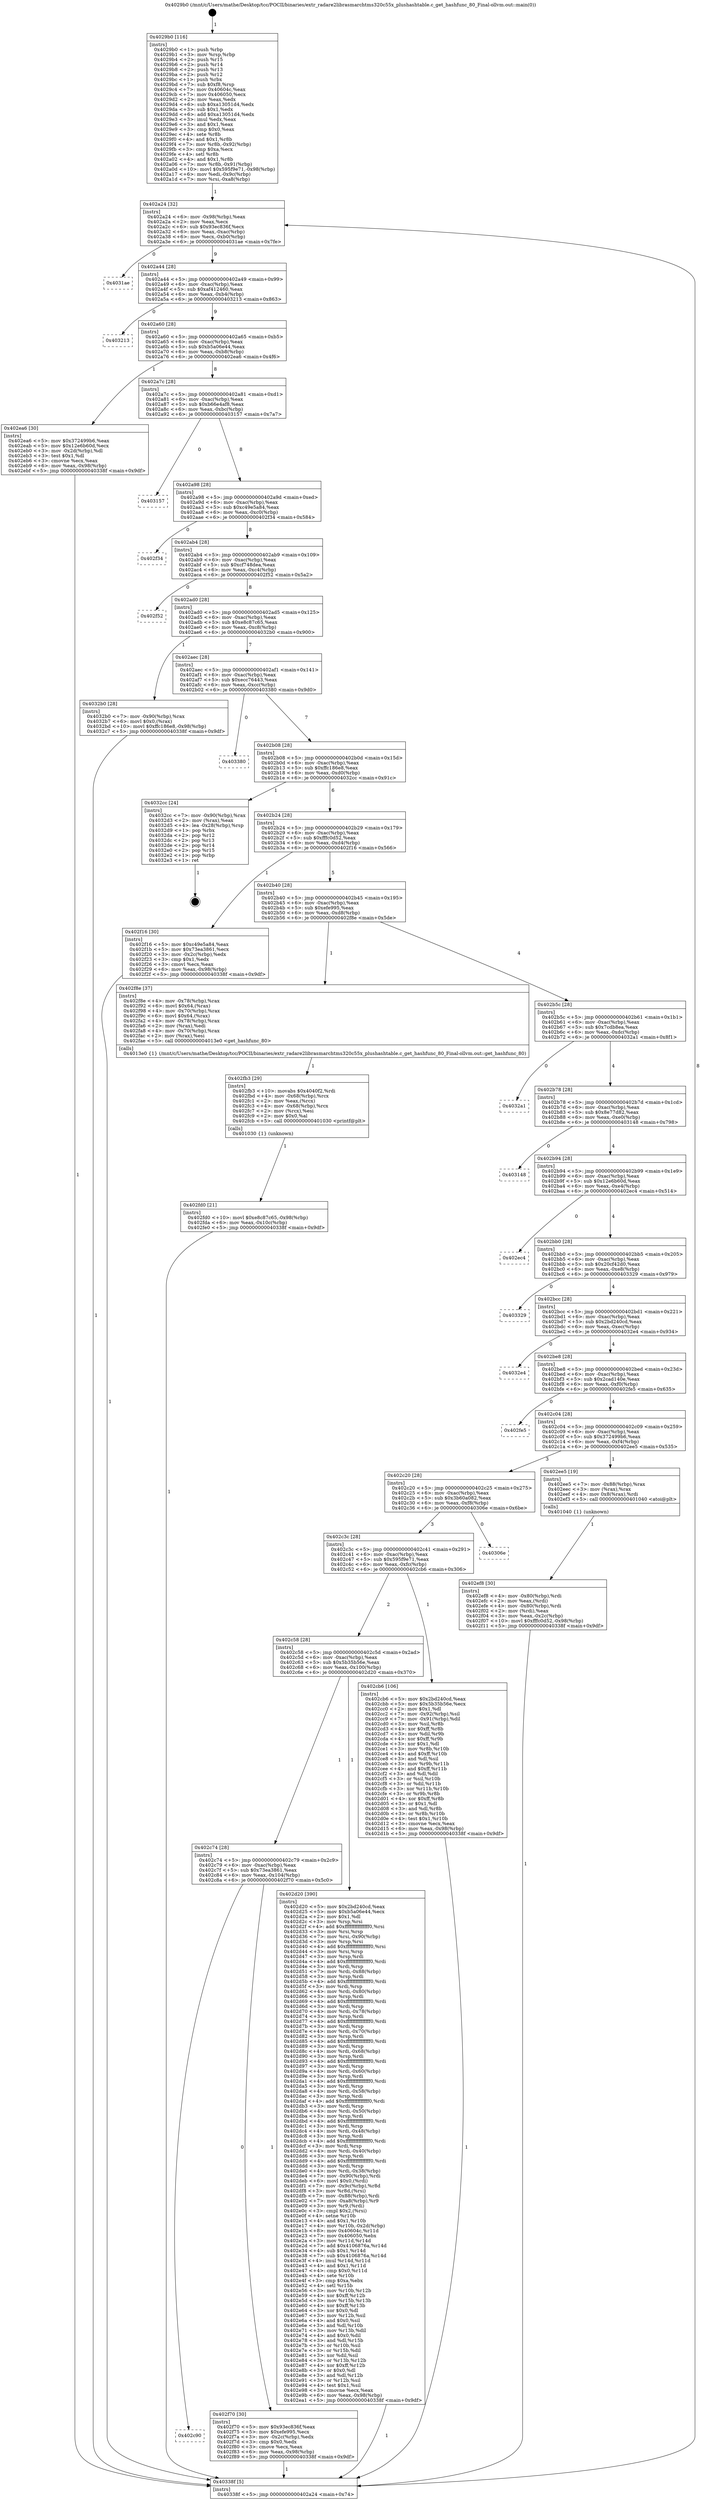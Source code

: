 digraph "0x4029b0" {
  label = "0x4029b0 (/mnt/c/Users/mathe/Desktop/tcc/POCII/binaries/extr_radare2librasmarchtms320c55x_plushashtable.c_get_hashfunc_80_Final-ollvm.out::main(0))"
  labelloc = "t"
  node[shape=record]

  Entry [label="",width=0.3,height=0.3,shape=circle,fillcolor=black,style=filled]
  "0x402a24" [label="{
     0x402a24 [32]\l
     | [instrs]\l
     &nbsp;&nbsp;0x402a24 \<+6\>: mov -0x98(%rbp),%eax\l
     &nbsp;&nbsp;0x402a2a \<+2\>: mov %eax,%ecx\l
     &nbsp;&nbsp;0x402a2c \<+6\>: sub $0x93ec836f,%ecx\l
     &nbsp;&nbsp;0x402a32 \<+6\>: mov %eax,-0xac(%rbp)\l
     &nbsp;&nbsp;0x402a38 \<+6\>: mov %ecx,-0xb0(%rbp)\l
     &nbsp;&nbsp;0x402a3e \<+6\>: je 00000000004031ae \<main+0x7fe\>\l
  }"]
  "0x4031ae" [label="{
     0x4031ae\l
  }", style=dashed]
  "0x402a44" [label="{
     0x402a44 [28]\l
     | [instrs]\l
     &nbsp;&nbsp;0x402a44 \<+5\>: jmp 0000000000402a49 \<main+0x99\>\l
     &nbsp;&nbsp;0x402a49 \<+6\>: mov -0xac(%rbp),%eax\l
     &nbsp;&nbsp;0x402a4f \<+5\>: sub $0xaf412460,%eax\l
     &nbsp;&nbsp;0x402a54 \<+6\>: mov %eax,-0xb4(%rbp)\l
     &nbsp;&nbsp;0x402a5a \<+6\>: je 0000000000403213 \<main+0x863\>\l
  }"]
  Exit [label="",width=0.3,height=0.3,shape=circle,fillcolor=black,style=filled,peripheries=2]
  "0x403213" [label="{
     0x403213\l
  }", style=dashed]
  "0x402a60" [label="{
     0x402a60 [28]\l
     | [instrs]\l
     &nbsp;&nbsp;0x402a60 \<+5\>: jmp 0000000000402a65 \<main+0xb5\>\l
     &nbsp;&nbsp;0x402a65 \<+6\>: mov -0xac(%rbp),%eax\l
     &nbsp;&nbsp;0x402a6b \<+5\>: sub $0xb5a06e44,%eax\l
     &nbsp;&nbsp;0x402a70 \<+6\>: mov %eax,-0xb8(%rbp)\l
     &nbsp;&nbsp;0x402a76 \<+6\>: je 0000000000402ea6 \<main+0x4f6\>\l
  }"]
  "0x402fd0" [label="{
     0x402fd0 [21]\l
     | [instrs]\l
     &nbsp;&nbsp;0x402fd0 \<+10\>: movl $0xe8c87c65,-0x98(%rbp)\l
     &nbsp;&nbsp;0x402fda \<+6\>: mov %eax,-0x10c(%rbp)\l
     &nbsp;&nbsp;0x402fe0 \<+5\>: jmp 000000000040338f \<main+0x9df\>\l
  }"]
  "0x402ea6" [label="{
     0x402ea6 [30]\l
     | [instrs]\l
     &nbsp;&nbsp;0x402ea6 \<+5\>: mov $0x372499b6,%eax\l
     &nbsp;&nbsp;0x402eab \<+5\>: mov $0x12e6b60d,%ecx\l
     &nbsp;&nbsp;0x402eb0 \<+3\>: mov -0x2d(%rbp),%dl\l
     &nbsp;&nbsp;0x402eb3 \<+3\>: test $0x1,%dl\l
     &nbsp;&nbsp;0x402eb6 \<+3\>: cmovne %ecx,%eax\l
     &nbsp;&nbsp;0x402eb9 \<+6\>: mov %eax,-0x98(%rbp)\l
     &nbsp;&nbsp;0x402ebf \<+5\>: jmp 000000000040338f \<main+0x9df\>\l
  }"]
  "0x402a7c" [label="{
     0x402a7c [28]\l
     | [instrs]\l
     &nbsp;&nbsp;0x402a7c \<+5\>: jmp 0000000000402a81 \<main+0xd1\>\l
     &nbsp;&nbsp;0x402a81 \<+6\>: mov -0xac(%rbp),%eax\l
     &nbsp;&nbsp;0x402a87 \<+5\>: sub $0xb66e4af8,%eax\l
     &nbsp;&nbsp;0x402a8c \<+6\>: mov %eax,-0xbc(%rbp)\l
     &nbsp;&nbsp;0x402a92 \<+6\>: je 0000000000403157 \<main+0x7a7\>\l
  }"]
  "0x402fb3" [label="{
     0x402fb3 [29]\l
     | [instrs]\l
     &nbsp;&nbsp;0x402fb3 \<+10\>: movabs $0x4040f2,%rdi\l
     &nbsp;&nbsp;0x402fbd \<+4\>: mov -0x68(%rbp),%rcx\l
     &nbsp;&nbsp;0x402fc1 \<+2\>: mov %eax,(%rcx)\l
     &nbsp;&nbsp;0x402fc3 \<+4\>: mov -0x68(%rbp),%rcx\l
     &nbsp;&nbsp;0x402fc7 \<+2\>: mov (%rcx),%esi\l
     &nbsp;&nbsp;0x402fc9 \<+2\>: mov $0x0,%al\l
     &nbsp;&nbsp;0x402fcb \<+5\>: call 0000000000401030 \<printf@plt\>\l
     | [calls]\l
     &nbsp;&nbsp;0x401030 \{1\} (unknown)\l
  }"]
  "0x403157" [label="{
     0x403157\l
  }", style=dashed]
  "0x402a98" [label="{
     0x402a98 [28]\l
     | [instrs]\l
     &nbsp;&nbsp;0x402a98 \<+5\>: jmp 0000000000402a9d \<main+0xed\>\l
     &nbsp;&nbsp;0x402a9d \<+6\>: mov -0xac(%rbp),%eax\l
     &nbsp;&nbsp;0x402aa3 \<+5\>: sub $0xc49e5a84,%eax\l
     &nbsp;&nbsp;0x402aa8 \<+6\>: mov %eax,-0xc0(%rbp)\l
     &nbsp;&nbsp;0x402aae \<+6\>: je 0000000000402f34 \<main+0x584\>\l
  }"]
  "0x402c90" [label="{
     0x402c90\l
  }", style=dashed]
  "0x402f34" [label="{
     0x402f34\l
  }", style=dashed]
  "0x402ab4" [label="{
     0x402ab4 [28]\l
     | [instrs]\l
     &nbsp;&nbsp;0x402ab4 \<+5\>: jmp 0000000000402ab9 \<main+0x109\>\l
     &nbsp;&nbsp;0x402ab9 \<+6\>: mov -0xac(%rbp),%eax\l
     &nbsp;&nbsp;0x402abf \<+5\>: sub $0xcf748dea,%eax\l
     &nbsp;&nbsp;0x402ac4 \<+6\>: mov %eax,-0xc4(%rbp)\l
     &nbsp;&nbsp;0x402aca \<+6\>: je 0000000000402f52 \<main+0x5a2\>\l
  }"]
  "0x402f70" [label="{
     0x402f70 [30]\l
     | [instrs]\l
     &nbsp;&nbsp;0x402f70 \<+5\>: mov $0x93ec836f,%eax\l
     &nbsp;&nbsp;0x402f75 \<+5\>: mov $0xefe995,%ecx\l
     &nbsp;&nbsp;0x402f7a \<+3\>: mov -0x2c(%rbp),%edx\l
     &nbsp;&nbsp;0x402f7d \<+3\>: cmp $0x0,%edx\l
     &nbsp;&nbsp;0x402f80 \<+3\>: cmove %ecx,%eax\l
     &nbsp;&nbsp;0x402f83 \<+6\>: mov %eax,-0x98(%rbp)\l
     &nbsp;&nbsp;0x402f89 \<+5\>: jmp 000000000040338f \<main+0x9df\>\l
  }"]
  "0x402f52" [label="{
     0x402f52\l
  }", style=dashed]
  "0x402ad0" [label="{
     0x402ad0 [28]\l
     | [instrs]\l
     &nbsp;&nbsp;0x402ad0 \<+5\>: jmp 0000000000402ad5 \<main+0x125\>\l
     &nbsp;&nbsp;0x402ad5 \<+6\>: mov -0xac(%rbp),%eax\l
     &nbsp;&nbsp;0x402adb \<+5\>: sub $0xe8c87c65,%eax\l
     &nbsp;&nbsp;0x402ae0 \<+6\>: mov %eax,-0xc8(%rbp)\l
     &nbsp;&nbsp;0x402ae6 \<+6\>: je 00000000004032b0 \<main+0x900\>\l
  }"]
  "0x402ef8" [label="{
     0x402ef8 [30]\l
     | [instrs]\l
     &nbsp;&nbsp;0x402ef8 \<+4\>: mov -0x80(%rbp),%rdi\l
     &nbsp;&nbsp;0x402efc \<+2\>: mov %eax,(%rdi)\l
     &nbsp;&nbsp;0x402efe \<+4\>: mov -0x80(%rbp),%rdi\l
     &nbsp;&nbsp;0x402f02 \<+2\>: mov (%rdi),%eax\l
     &nbsp;&nbsp;0x402f04 \<+3\>: mov %eax,-0x2c(%rbp)\l
     &nbsp;&nbsp;0x402f07 \<+10\>: movl $0xfffc0d52,-0x98(%rbp)\l
     &nbsp;&nbsp;0x402f11 \<+5\>: jmp 000000000040338f \<main+0x9df\>\l
  }"]
  "0x4032b0" [label="{
     0x4032b0 [28]\l
     | [instrs]\l
     &nbsp;&nbsp;0x4032b0 \<+7\>: mov -0x90(%rbp),%rax\l
     &nbsp;&nbsp;0x4032b7 \<+6\>: movl $0x0,(%rax)\l
     &nbsp;&nbsp;0x4032bd \<+10\>: movl $0xffc186e8,-0x98(%rbp)\l
     &nbsp;&nbsp;0x4032c7 \<+5\>: jmp 000000000040338f \<main+0x9df\>\l
  }"]
  "0x402aec" [label="{
     0x402aec [28]\l
     | [instrs]\l
     &nbsp;&nbsp;0x402aec \<+5\>: jmp 0000000000402af1 \<main+0x141\>\l
     &nbsp;&nbsp;0x402af1 \<+6\>: mov -0xac(%rbp),%eax\l
     &nbsp;&nbsp;0x402af7 \<+5\>: sub $0xecc76443,%eax\l
     &nbsp;&nbsp;0x402afc \<+6\>: mov %eax,-0xcc(%rbp)\l
     &nbsp;&nbsp;0x402b02 \<+6\>: je 0000000000403380 \<main+0x9d0\>\l
  }"]
  "0x402c74" [label="{
     0x402c74 [28]\l
     | [instrs]\l
     &nbsp;&nbsp;0x402c74 \<+5\>: jmp 0000000000402c79 \<main+0x2c9\>\l
     &nbsp;&nbsp;0x402c79 \<+6\>: mov -0xac(%rbp),%eax\l
     &nbsp;&nbsp;0x402c7f \<+5\>: sub $0x73ea3861,%eax\l
     &nbsp;&nbsp;0x402c84 \<+6\>: mov %eax,-0x104(%rbp)\l
     &nbsp;&nbsp;0x402c8a \<+6\>: je 0000000000402f70 \<main+0x5c0\>\l
  }"]
  "0x403380" [label="{
     0x403380\l
  }", style=dashed]
  "0x402b08" [label="{
     0x402b08 [28]\l
     | [instrs]\l
     &nbsp;&nbsp;0x402b08 \<+5\>: jmp 0000000000402b0d \<main+0x15d\>\l
     &nbsp;&nbsp;0x402b0d \<+6\>: mov -0xac(%rbp),%eax\l
     &nbsp;&nbsp;0x402b13 \<+5\>: sub $0xffc186e8,%eax\l
     &nbsp;&nbsp;0x402b18 \<+6\>: mov %eax,-0xd0(%rbp)\l
     &nbsp;&nbsp;0x402b1e \<+6\>: je 00000000004032cc \<main+0x91c\>\l
  }"]
  "0x402d20" [label="{
     0x402d20 [390]\l
     | [instrs]\l
     &nbsp;&nbsp;0x402d20 \<+5\>: mov $0x2bd240cd,%eax\l
     &nbsp;&nbsp;0x402d25 \<+5\>: mov $0xb5a06e44,%ecx\l
     &nbsp;&nbsp;0x402d2a \<+2\>: mov $0x1,%dl\l
     &nbsp;&nbsp;0x402d2c \<+3\>: mov %rsp,%rsi\l
     &nbsp;&nbsp;0x402d2f \<+4\>: add $0xfffffffffffffff0,%rsi\l
     &nbsp;&nbsp;0x402d33 \<+3\>: mov %rsi,%rsp\l
     &nbsp;&nbsp;0x402d36 \<+7\>: mov %rsi,-0x90(%rbp)\l
     &nbsp;&nbsp;0x402d3d \<+3\>: mov %rsp,%rsi\l
     &nbsp;&nbsp;0x402d40 \<+4\>: add $0xfffffffffffffff0,%rsi\l
     &nbsp;&nbsp;0x402d44 \<+3\>: mov %rsi,%rsp\l
     &nbsp;&nbsp;0x402d47 \<+3\>: mov %rsp,%rdi\l
     &nbsp;&nbsp;0x402d4a \<+4\>: add $0xfffffffffffffff0,%rdi\l
     &nbsp;&nbsp;0x402d4e \<+3\>: mov %rdi,%rsp\l
     &nbsp;&nbsp;0x402d51 \<+7\>: mov %rdi,-0x88(%rbp)\l
     &nbsp;&nbsp;0x402d58 \<+3\>: mov %rsp,%rdi\l
     &nbsp;&nbsp;0x402d5b \<+4\>: add $0xfffffffffffffff0,%rdi\l
     &nbsp;&nbsp;0x402d5f \<+3\>: mov %rdi,%rsp\l
     &nbsp;&nbsp;0x402d62 \<+4\>: mov %rdi,-0x80(%rbp)\l
     &nbsp;&nbsp;0x402d66 \<+3\>: mov %rsp,%rdi\l
     &nbsp;&nbsp;0x402d69 \<+4\>: add $0xfffffffffffffff0,%rdi\l
     &nbsp;&nbsp;0x402d6d \<+3\>: mov %rdi,%rsp\l
     &nbsp;&nbsp;0x402d70 \<+4\>: mov %rdi,-0x78(%rbp)\l
     &nbsp;&nbsp;0x402d74 \<+3\>: mov %rsp,%rdi\l
     &nbsp;&nbsp;0x402d77 \<+4\>: add $0xfffffffffffffff0,%rdi\l
     &nbsp;&nbsp;0x402d7b \<+3\>: mov %rdi,%rsp\l
     &nbsp;&nbsp;0x402d7e \<+4\>: mov %rdi,-0x70(%rbp)\l
     &nbsp;&nbsp;0x402d82 \<+3\>: mov %rsp,%rdi\l
     &nbsp;&nbsp;0x402d85 \<+4\>: add $0xfffffffffffffff0,%rdi\l
     &nbsp;&nbsp;0x402d89 \<+3\>: mov %rdi,%rsp\l
     &nbsp;&nbsp;0x402d8c \<+4\>: mov %rdi,-0x68(%rbp)\l
     &nbsp;&nbsp;0x402d90 \<+3\>: mov %rsp,%rdi\l
     &nbsp;&nbsp;0x402d93 \<+4\>: add $0xfffffffffffffff0,%rdi\l
     &nbsp;&nbsp;0x402d97 \<+3\>: mov %rdi,%rsp\l
     &nbsp;&nbsp;0x402d9a \<+4\>: mov %rdi,-0x60(%rbp)\l
     &nbsp;&nbsp;0x402d9e \<+3\>: mov %rsp,%rdi\l
     &nbsp;&nbsp;0x402da1 \<+4\>: add $0xfffffffffffffff0,%rdi\l
     &nbsp;&nbsp;0x402da5 \<+3\>: mov %rdi,%rsp\l
     &nbsp;&nbsp;0x402da8 \<+4\>: mov %rdi,-0x58(%rbp)\l
     &nbsp;&nbsp;0x402dac \<+3\>: mov %rsp,%rdi\l
     &nbsp;&nbsp;0x402daf \<+4\>: add $0xfffffffffffffff0,%rdi\l
     &nbsp;&nbsp;0x402db3 \<+3\>: mov %rdi,%rsp\l
     &nbsp;&nbsp;0x402db6 \<+4\>: mov %rdi,-0x50(%rbp)\l
     &nbsp;&nbsp;0x402dba \<+3\>: mov %rsp,%rdi\l
     &nbsp;&nbsp;0x402dbd \<+4\>: add $0xfffffffffffffff0,%rdi\l
     &nbsp;&nbsp;0x402dc1 \<+3\>: mov %rdi,%rsp\l
     &nbsp;&nbsp;0x402dc4 \<+4\>: mov %rdi,-0x48(%rbp)\l
     &nbsp;&nbsp;0x402dc8 \<+3\>: mov %rsp,%rdi\l
     &nbsp;&nbsp;0x402dcb \<+4\>: add $0xfffffffffffffff0,%rdi\l
     &nbsp;&nbsp;0x402dcf \<+3\>: mov %rdi,%rsp\l
     &nbsp;&nbsp;0x402dd2 \<+4\>: mov %rdi,-0x40(%rbp)\l
     &nbsp;&nbsp;0x402dd6 \<+3\>: mov %rsp,%rdi\l
     &nbsp;&nbsp;0x402dd9 \<+4\>: add $0xfffffffffffffff0,%rdi\l
     &nbsp;&nbsp;0x402ddd \<+3\>: mov %rdi,%rsp\l
     &nbsp;&nbsp;0x402de0 \<+4\>: mov %rdi,-0x38(%rbp)\l
     &nbsp;&nbsp;0x402de4 \<+7\>: mov -0x90(%rbp),%rdi\l
     &nbsp;&nbsp;0x402deb \<+6\>: movl $0x0,(%rdi)\l
     &nbsp;&nbsp;0x402df1 \<+7\>: mov -0x9c(%rbp),%r8d\l
     &nbsp;&nbsp;0x402df8 \<+3\>: mov %r8d,(%rsi)\l
     &nbsp;&nbsp;0x402dfb \<+7\>: mov -0x88(%rbp),%rdi\l
     &nbsp;&nbsp;0x402e02 \<+7\>: mov -0xa8(%rbp),%r9\l
     &nbsp;&nbsp;0x402e09 \<+3\>: mov %r9,(%rdi)\l
     &nbsp;&nbsp;0x402e0c \<+3\>: cmpl $0x2,(%rsi)\l
     &nbsp;&nbsp;0x402e0f \<+4\>: setne %r10b\l
     &nbsp;&nbsp;0x402e13 \<+4\>: and $0x1,%r10b\l
     &nbsp;&nbsp;0x402e17 \<+4\>: mov %r10b,-0x2d(%rbp)\l
     &nbsp;&nbsp;0x402e1b \<+8\>: mov 0x40604c,%r11d\l
     &nbsp;&nbsp;0x402e23 \<+7\>: mov 0x406050,%ebx\l
     &nbsp;&nbsp;0x402e2a \<+3\>: mov %r11d,%r14d\l
     &nbsp;&nbsp;0x402e2d \<+7\>: add $0x4106876a,%r14d\l
     &nbsp;&nbsp;0x402e34 \<+4\>: sub $0x1,%r14d\l
     &nbsp;&nbsp;0x402e38 \<+7\>: sub $0x4106876a,%r14d\l
     &nbsp;&nbsp;0x402e3f \<+4\>: imul %r14d,%r11d\l
     &nbsp;&nbsp;0x402e43 \<+4\>: and $0x1,%r11d\l
     &nbsp;&nbsp;0x402e47 \<+4\>: cmp $0x0,%r11d\l
     &nbsp;&nbsp;0x402e4b \<+4\>: sete %r10b\l
     &nbsp;&nbsp;0x402e4f \<+3\>: cmp $0xa,%ebx\l
     &nbsp;&nbsp;0x402e52 \<+4\>: setl %r15b\l
     &nbsp;&nbsp;0x402e56 \<+3\>: mov %r10b,%r12b\l
     &nbsp;&nbsp;0x402e59 \<+4\>: xor $0xff,%r12b\l
     &nbsp;&nbsp;0x402e5d \<+3\>: mov %r15b,%r13b\l
     &nbsp;&nbsp;0x402e60 \<+4\>: xor $0xff,%r13b\l
     &nbsp;&nbsp;0x402e64 \<+3\>: xor $0x0,%dl\l
     &nbsp;&nbsp;0x402e67 \<+3\>: mov %r12b,%sil\l
     &nbsp;&nbsp;0x402e6a \<+4\>: and $0x0,%sil\l
     &nbsp;&nbsp;0x402e6e \<+3\>: and %dl,%r10b\l
     &nbsp;&nbsp;0x402e71 \<+3\>: mov %r13b,%dil\l
     &nbsp;&nbsp;0x402e74 \<+4\>: and $0x0,%dil\l
     &nbsp;&nbsp;0x402e78 \<+3\>: and %dl,%r15b\l
     &nbsp;&nbsp;0x402e7b \<+3\>: or %r10b,%sil\l
     &nbsp;&nbsp;0x402e7e \<+3\>: or %r15b,%dil\l
     &nbsp;&nbsp;0x402e81 \<+3\>: xor %dil,%sil\l
     &nbsp;&nbsp;0x402e84 \<+3\>: or %r13b,%r12b\l
     &nbsp;&nbsp;0x402e87 \<+4\>: xor $0xff,%r12b\l
     &nbsp;&nbsp;0x402e8b \<+3\>: or $0x0,%dl\l
     &nbsp;&nbsp;0x402e8e \<+3\>: and %dl,%r12b\l
     &nbsp;&nbsp;0x402e91 \<+3\>: or %r12b,%sil\l
     &nbsp;&nbsp;0x402e94 \<+4\>: test $0x1,%sil\l
     &nbsp;&nbsp;0x402e98 \<+3\>: cmovne %ecx,%eax\l
     &nbsp;&nbsp;0x402e9b \<+6\>: mov %eax,-0x98(%rbp)\l
     &nbsp;&nbsp;0x402ea1 \<+5\>: jmp 000000000040338f \<main+0x9df\>\l
  }"]
  "0x4032cc" [label="{
     0x4032cc [24]\l
     | [instrs]\l
     &nbsp;&nbsp;0x4032cc \<+7\>: mov -0x90(%rbp),%rax\l
     &nbsp;&nbsp;0x4032d3 \<+2\>: mov (%rax),%eax\l
     &nbsp;&nbsp;0x4032d5 \<+4\>: lea -0x28(%rbp),%rsp\l
     &nbsp;&nbsp;0x4032d9 \<+1\>: pop %rbx\l
     &nbsp;&nbsp;0x4032da \<+2\>: pop %r12\l
     &nbsp;&nbsp;0x4032dc \<+2\>: pop %r13\l
     &nbsp;&nbsp;0x4032de \<+2\>: pop %r14\l
     &nbsp;&nbsp;0x4032e0 \<+2\>: pop %r15\l
     &nbsp;&nbsp;0x4032e2 \<+1\>: pop %rbp\l
     &nbsp;&nbsp;0x4032e3 \<+1\>: ret\l
  }"]
  "0x402b24" [label="{
     0x402b24 [28]\l
     | [instrs]\l
     &nbsp;&nbsp;0x402b24 \<+5\>: jmp 0000000000402b29 \<main+0x179\>\l
     &nbsp;&nbsp;0x402b29 \<+6\>: mov -0xac(%rbp),%eax\l
     &nbsp;&nbsp;0x402b2f \<+5\>: sub $0xfffc0d52,%eax\l
     &nbsp;&nbsp;0x402b34 \<+6\>: mov %eax,-0xd4(%rbp)\l
     &nbsp;&nbsp;0x402b3a \<+6\>: je 0000000000402f16 \<main+0x566\>\l
  }"]
  "0x4029b0" [label="{
     0x4029b0 [116]\l
     | [instrs]\l
     &nbsp;&nbsp;0x4029b0 \<+1\>: push %rbp\l
     &nbsp;&nbsp;0x4029b1 \<+3\>: mov %rsp,%rbp\l
     &nbsp;&nbsp;0x4029b4 \<+2\>: push %r15\l
     &nbsp;&nbsp;0x4029b6 \<+2\>: push %r14\l
     &nbsp;&nbsp;0x4029b8 \<+2\>: push %r13\l
     &nbsp;&nbsp;0x4029ba \<+2\>: push %r12\l
     &nbsp;&nbsp;0x4029bc \<+1\>: push %rbx\l
     &nbsp;&nbsp;0x4029bd \<+7\>: sub $0xf8,%rsp\l
     &nbsp;&nbsp;0x4029c4 \<+7\>: mov 0x40604c,%eax\l
     &nbsp;&nbsp;0x4029cb \<+7\>: mov 0x406050,%ecx\l
     &nbsp;&nbsp;0x4029d2 \<+2\>: mov %eax,%edx\l
     &nbsp;&nbsp;0x4029d4 \<+6\>: sub $0xa13051d4,%edx\l
     &nbsp;&nbsp;0x4029da \<+3\>: sub $0x1,%edx\l
     &nbsp;&nbsp;0x4029dd \<+6\>: add $0xa13051d4,%edx\l
     &nbsp;&nbsp;0x4029e3 \<+3\>: imul %edx,%eax\l
     &nbsp;&nbsp;0x4029e6 \<+3\>: and $0x1,%eax\l
     &nbsp;&nbsp;0x4029e9 \<+3\>: cmp $0x0,%eax\l
     &nbsp;&nbsp;0x4029ec \<+4\>: sete %r8b\l
     &nbsp;&nbsp;0x4029f0 \<+4\>: and $0x1,%r8b\l
     &nbsp;&nbsp;0x4029f4 \<+7\>: mov %r8b,-0x92(%rbp)\l
     &nbsp;&nbsp;0x4029fb \<+3\>: cmp $0xa,%ecx\l
     &nbsp;&nbsp;0x4029fe \<+4\>: setl %r8b\l
     &nbsp;&nbsp;0x402a02 \<+4\>: and $0x1,%r8b\l
     &nbsp;&nbsp;0x402a06 \<+7\>: mov %r8b,-0x91(%rbp)\l
     &nbsp;&nbsp;0x402a0d \<+10\>: movl $0x595f9e71,-0x98(%rbp)\l
     &nbsp;&nbsp;0x402a17 \<+6\>: mov %edi,-0x9c(%rbp)\l
     &nbsp;&nbsp;0x402a1d \<+7\>: mov %rsi,-0xa8(%rbp)\l
  }"]
  "0x402f16" [label="{
     0x402f16 [30]\l
     | [instrs]\l
     &nbsp;&nbsp;0x402f16 \<+5\>: mov $0xc49e5a84,%eax\l
     &nbsp;&nbsp;0x402f1b \<+5\>: mov $0x73ea3861,%ecx\l
     &nbsp;&nbsp;0x402f20 \<+3\>: mov -0x2c(%rbp),%edx\l
     &nbsp;&nbsp;0x402f23 \<+3\>: cmp $0x1,%edx\l
     &nbsp;&nbsp;0x402f26 \<+3\>: cmovl %ecx,%eax\l
     &nbsp;&nbsp;0x402f29 \<+6\>: mov %eax,-0x98(%rbp)\l
     &nbsp;&nbsp;0x402f2f \<+5\>: jmp 000000000040338f \<main+0x9df\>\l
  }"]
  "0x402b40" [label="{
     0x402b40 [28]\l
     | [instrs]\l
     &nbsp;&nbsp;0x402b40 \<+5\>: jmp 0000000000402b45 \<main+0x195\>\l
     &nbsp;&nbsp;0x402b45 \<+6\>: mov -0xac(%rbp),%eax\l
     &nbsp;&nbsp;0x402b4b \<+5\>: sub $0xefe995,%eax\l
     &nbsp;&nbsp;0x402b50 \<+6\>: mov %eax,-0xd8(%rbp)\l
     &nbsp;&nbsp;0x402b56 \<+6\>: je 0000000000402f8e \<main+0x5de\>\l
  }"]
  "0x40338f" [label="{
     0x40338f [5]\l
     | [instrs]\l
     &nbsp;&nbsp;0x40338f \<+5\>: jmp 0000000000402a24 \<main+0x74\>\l
  }"]
  "0x402f8e" [label="{
     0x402f8e [37]\l
     | [instrs]\l
     &nbsp;&nbsp;0x402f8e \<+4\>: mov -0x78(%rbp),%rax\l
     &nbsp;&nbsp;0x402f92 \<+6\>: movl $0x64,(%rax)\l
     &nbsp;&nbsp;0x402f98 \<+4\>: mov -0x70(%rbp),%rax\l
     &nbsp;&nbsp;0x402f9c \<+6\>: movl $0x64,(%rax)\l
     &nbsp;&nbsp;0x402fa2 \<+4\>: mov -0x78(%rbp),%rax\l
     &nbsp;&nbsp;0x402fa6 \<+2\>: mov (%rax),%edi\l
     &nbsp;&nbsp;0x402fa8 \<+4\>: mov -0x70(%rbp),%rax\l
     &nbsp;&nbsp;0x402fac \<+2\>: mov (%rax),%esi\l
     &nbsp;&nbsp;0x402fae \<+5\>: call 00000000004013e0 \<get_hashfunc_80\>\l
     | [calls]\l
     &nbsp;&nbsp;0x4013e0 \{1\} (/mnt/c/Users/mathe/Desktop/tcc/POCII/binaries/extr_radare2librasmarchtms320c55x_plushashtable.c_get_hashfunc_80_Final-ollvm.out::get_hashfunc_80)\l
  }"]
  "0x402b5c" [label="{
     0x402b5c [28]\l
     | [instrs]\l
     &nbsp;&nbsp;0x402b5c \<+5\>: jmp 0000000000402b61 \<main+0x1b1\>\l
     &nbsp;&nbsp;0x402b61 \<+6\>: mov -0xac(%rbp),%eax\l
     &nbsp;&nbsp;0x402b67 \<+5\>: sub $0x7cdb8ea,%eax\l
     &nbsp;&nbsp;0x402b6c \<+6\>: mov %eax,-0xdc(%rbp)\l
     &nbsp;&nbsp;0x402b72 \<+6\>: je 00000000004032a1 \<main+0x8f1\>\l
  }"]
  "0x402c58" [label="{
     0x402c58 [28]\l
     | [instrs]\l
     &nbsp;&nbsp;0x402c58 \<+5\>: jmp 0000000000402c5d \<main+0x2ad\>\l
     &nbsp;&nbsp;0x402c5d \<+6\>: mov -0xac(%rbp),%eax\l
     &nbsp;&nbsp;0x402c63 \<+5\>: sub $0x5b35b56e,%eax\l
     &nbsp;&nbsp;0x402c68 \<+6\>: mov %eax,-0x100(%rbp)\l
     &nbsp;&nbsp;0x402c6e \<+6\>: je 0000000000402d20 \<main+0x370\>\l
  }"]
  "0x4032a1" [label="{
     0x4032a1\l
  }", style=dashed]
  "0x402b78" [label="{
     0x402b78 [28]\l
     | [instrs]\l
     &nbsp;&nbsp;0x402b78 \<+5\>: jmp 0000000000402b7d \<main+0x1cd\>\l
     &nbsp;&nbsp;0x402b7d \<+6\>: mov -0xac(%rbp),%eax\l
     &nbsp;&nbsp;0x402b83 \<+5\>: sub $0x8e77d82,%eax\l
     &nbsp;&nbsp;0x402b88 \<+6\>: mov %eax,-0xe0(%rbp)\l
     &nbsp;&nbsp;0x402b8e \<+6\>: je 0000000000403148 \<main+0x798\>\l
  }"]
  "0x402cb6" [label="{
     0x402cb6 [106]\l
     | [instrs]\l
     &nbsp;&nbsp;0x402cb6 \<+5\>: mov $0x2bd240cd,%eax\l
     &nbsp;&nbsp;0x402cbb \<+5\>: mov $0x5b35b56e,%ecx\l
     &nbsp;&nbsp;0x402cc0 \<+2\>: mov $0x1,%dl\l
     &nbsp;&nbsp;0x402cc2 \<+7\>: mov -0x92(%rbp),%sil\l
     &nbsp;&nbsp;0x402cc9 \<+7\>: mov -0x91(%rbp),%dil\l
     &nbsp;&nbsp;0x402cd0 \<+3\>: mov %sil,%r8b\l
     &nbsp;&nbsp;0x402cd3 \<+4\>: xor $0xff,%r8b\l
     &nbsp;&nbsp;0x402cd7 \<+3\>: mov %dil,%r9b\l
     &nbsp;&nbsp;0x402cda \<+4\>: xor $0xff,%r9b\l
     &nbsp;&nbsp;0x402cde \<+3\>: xor $0x1,%dl\l
     &nbsp;&nbsp;0x402ce1 \<+3\>: mov %r8b,%r10b\l
     &nbsp;&nbsp;0x402ce4 \<+4\>: and $0xff,%r10b\l
     &nbsp;&nbsp;0x402ce8 \<+3\>: and %dl,%sil\l
     &nbsp;&nbsp;0x402ceb \<+3\>: mov %r9b,%r11b\l
     &nbsp;&nbsp;0x402cee \<+4\>: and $0xff,%r11b\l
     &nbsp;&nbsp;0x402cf2 \<+3\>: and %dl,%dil\l
     &nbsp;&nbsp;0x402cf5 \<+3\>: or %sil,%r10b\l
     &nbsp;&nbsp;0x402cf8 \<+3\>: or %dil,%r11b\l
     &nbsp;&nbsp;0x402cfb \<+3\>: xor %r11b,%r10b\l
     &nbsp;&nbsp;0x402cfe \<+3\>: or %r9b,%r8b\l
     &nbsp;&nbsp;0x402d01 \<+4\>: xor $0xff,%r8b\l
     &nbsp;&nbsp;0x402d05 \<+3\>: or $0x1,%dl\l
     &nbsp;&nbsp;0x402d08 \<+3\>: and %dl,%r8b\l
     &nbsp;&nbsp;0x402d0b \<+3\>: or %r8b,%r10b\l
     &nbsp;&nbsp;0x402d0e \<+4\>: test $0x1,%r10b\l
     &nbsp;&nbsp;0x402d12 \<+3\>: cmovne %ecx,%eax\l
     &nbsp;&nbsp;0x402d15 \<+6\>: mov %eax,-0x98(%rbp)\l
     &nbsp;&nbsp;0x402d1b \<+5\>: jmp 000000000040338f \<main+0x9df\>\l
  }"]
  "0x403148" [label="{
     0x403148\l
  }", style=dashed]
  "0x402b94" [label="{
     0x402b94 [28]\l
     | [instrs]\l
     &nbsp;&nbsp;0x402b94 \<+5\>: jmp 0000000000402b99 \<main+0x1e9\>\l
     &nbsp;&nbsp;0x402b99 \<+6\>: mov -0xac(%rbp),%eax\l
     &nbsp;&nbsp;0x402b9f \<+5\>: sub $0x12e6b60d,%eax\l
     &nbsp;&nbsp;0x402ba4 \<+6\>: mov %eax,-0xe4(%rbp)\l
     &nbsp;&nbsp;0x402baa \<+6\>: je 0000000000402ec4 \<main+0x514\>\l
  }"]
  "0x402c3c" [label="{
     0x402c3c [28]\l
     | [instrs]\l
     &nbsp;&nbsp;0x402c3c \<+5\>: jmp 0000000000402c41 \<main+0x291\>\l
     &nbsp;&nbsp;0x402c41 \<+6\>: mov -0xac(%rbp),%eax\l
     &nbsp;&nbsp;0x402c47 \<+5\>: sub $0x595f9e71,%eax\l
     &nbsp;&nbsp;0x402c4c \<+6\>: mov %eax,-0xfc(%rbp)\l
     &nbsp;&nbsp;0x402c52 \<+6\>: je 0000000000402cb6 \<main+0x306\>\l
  }"]
  "0x402ec4" [label="{
     0x402ec4\l
  }", style=dashed]
  "0x402bb0" [label="{
     0x402bb0 [28]\l
     | [instrs]\l
     &nbsp;&nbsp;0x402bb0 \<+5\>: jmp 0000000000402bb5 \<main+0x205\>\l
     &nbsp;&nbsp;0x402bb5 \<+6\>: mov -0xac(%rbp),%eax\l
     &nbsp;&nbsp;0x402bbb \<+5\>: sub $0x20cf42d0,%eax\l
     &nbsp;&nbsp;0x402bc0 \<+6\>: mov %eax,-0xe8(%rbp)\l
     &nbsp;&nbsp;0x402bc6 \<+6\>: je 0000000000403329 \<main+0x979\>\l
  }"]
  "0x40306e" [label="{
     0x40306e\l
  }", style=dashed]
  "0x403329" [label="{
     0x403329\l
  }", style=dashed]
  "0x402bcc" [label="{
     0x402bcc [28]\l
     | [instrs]\l
     &nbsp;&nbsp;0x402bcc \<+5\>: jmp 0000000000402bd1 \<main+0x221\>\l
     &nbsp;&nbsp;0x402bd1 \<+6\>: mov -0xac(%rbp),%eax\l
     &nbsp;&nbsp;0x402bd7 \<+5\>: sub $0x2bd240cd,%eax\l
     &nbsp;&nbsp;0x402bdc \<+6\>: mov %eax,-0xec(%rbp)\l
     &nbsp;&nbsp;0x402be2 \<+6\>: je 00000000004032e4 \<main+0x934\>\l
  }"]
  "0x402c20" [label="{
     0x402c20 [28]\l
     | [instrs]\l
     &nbsp;&nbsp;0x402c20 \<+5\>: jmp 0000000000402c25 \<main+0x275\>\l
     &nbsp;&nbsp;0x402c25 \<+6\>: mov -0xac(%rbp),%eax\l
     &nbsp;&nbsp;0x402c2b \<+5\>: sub $0x3b60a082,%eax\l
     &nbsp;&nbsp;0x402c30 \<+6\>: mov %eax,-0xf8(%rbp)\l
     &nbsp;&nbsp;0x402c36 \<+6\>: je 000000000040306e \<main+0x6be\>\l
  }"]
  "0x4032e4" [label="{
     0x4032e4\l
  }", style=dashed]
  "0x402be8" [label="{
     0x402be8 [28]\l
     | [instrs]\l
     &nbsp;&nbsp;0x402be8 \<+5\>: jmp 0000000000402bed \<main+0x23d\>\l
     &nbsp;&nbsp;0x402bed \<+6\>: mov -0xac(%rbp),%eax\l
     &nbsp;&nbsp;0x402bf3 \<+5\>: sub $0x2cad140e,%eax\l
     &nbsp;&nbsp;0x402bf8 \<+6\>: mov %eax,-0xf0(%rbp)\l
     &nbsp;&nbsp;0x402bfe \<+6\>: je 0000000000402fe5 \<main+0x635\>\l
  }"]
  "0x402ee5" [label="{
     0x402ee5 [19]\l
     | [instrs]\l
     &nbsp;&nbsp;0x402ee5 \<+7\>: mov -0x88(%rbp),%rax\l
     &nbsp;&nbsp;0x402eec \<+3\>: mov (%rax),%rax\l
     &nbsp;&nbsp;0x402eef \<+4\>: mov 0x8(%rax),%rdi\l
     &nbsp;&nbsp;0x402ef3 \<+5\>: call 0000000000401040 \<atoi@plt\>\l
     | [calls]\l
     &nbsp;&nbsp;0x401040 \{1\} (unknown)\l
  }"]
  "0x402fe5" [label="{
     0x402fe5\l
  }", style=dashed]
  "0x402c04" [label="{
     0x402c04 [28]\l
     | [instrs]\l
     &nbsp;&nbsp;0x402c04 \<+5\>: jmp 0000000000402c09 \<main+0x259\>\l
     &nbsp;&nbsp;0x402c09 \<+6\>: mov -0xac(%rbp),%eax\l
     &nbsp;&nbsp;0x402c0f \<+5\>: sub $0x372499b6,%eax\l
     &nbsp;&nbsp;0x402c14 \<+6\>: mov %eax,-0xf4(%rbp)\l
     &nbsp;&nbsp;0x402c1a \<+6\>: je 0000000000402ee5 \<main+0x535\>\l
  }"]
  Entry -> "0x4029b0" [label=" 1"]
  "0x402a24" -> "0x4031ae" [label=" 0"]
  "0x402a24" -> "0x402a44" [label=" 9"]
  "0x4032cc" -> Exit [label=" 1"]
  "0x402a44" -> "0x403213" [label=" 0"]
  "0x402a44" -> "0x402a60" [label=" 9"]
  "0x4032b0" -> "0x40338f" [label=" 1"]
  "0x402a60" -> "0x402ea6" [label=" 1"]
  "0x402a60" -> "0x402a7c" [label=" 8"]
  "0x402fd0" -> "0x40338f" [label=" 1"]
  "0x402a7c" -> "0x403157" [label=" 0"]
  "0x402a7c" -> "0x402a98" [label=" 8"]
  "0x402fb3" -> "0x402fd0" [label=" 1"]
  "0x402a98" -> "0x402f34" [label=" 0"]
  "0x402a98" -> "0x402ab4" [label=" 8"]
  "0x402f8e" -> "0x402fb3" [label=" 1"]
  "0x402ab4" -> "0x402f52" [label=" 0"]
  "0x402ab4" -> "0x402ad0" [label=" 8"]
  "0x402f70" -> "0x40338f" [label=" 1"]
  "0x402ad0" -> "0x4032b0" [label=" 1"]
  "0x402ad0" -> "0x402aec" [label=" 7"]
  "0x402c74" -> "0x402f70" [label=" 1"]
  "0x402aec" -> "0x403380" [label=" 0"]
  "0x402aec" -> "0x402b08" [label=" 7"]
  "0x402f16" -> "0x40338f" [label=" 1"]
  "0x402b08" -> "0x4032cc" [label=" 1"]
  "0x402b08" -> "0x402b24" [label=" 6"]
  "0x402ef8" -> "0x40338f" [label=" 1"]
  "0x402b24" -> "0x402f16" [label=" 1"]
  "0x402b24" -> "0x402b40" [label=" 5"]
  "0x402ea6" -> "0x40338f" [label=" 1"]
  "0x402b40" -> "0x402f8e" [label=" 1"]
  "0x402b40" -> "0x402b5c" [label=" 4"]
  "0x402d20" -> "0x40338f" [label=" 1"]
  "0x402b5c" -> "0x4032a1" [label=" 0"]
  "0x402b5c" -> "0x402b78" [label=" 4"]
  "0x402c74" -> "0x402c90" [label=" 0"]
  "0x402b78" -> "0x403148" [label=" 0"]
  "0x402b78" -> "0x402b94" [label=" 4"]
  "0x402c58" -> "0x402c74" [label=" 1"]
  "0x402b94" -> "0x402ec4" [label=" 0"]
  "0x402b94" -> "0x402bb0" [label=" 4"]
  "0x402ee5" -> "0x402ef8" [label=" 1"]
  "0x402bb0" -> "0x403329" [label=" 0"]
  "0x402bb0" -> "0x402bcc" [label=" 4"]
  "0x40338f" -> "0x402a24" [label=" 8"]
  "0x402bcc" -> "0x4032e4" [label=" 0"]
  "0x402bcc" -> "0x402be8" [label=" 4"]
  "0x402cb6" -> "0x40338f" [label=" 1"]
  "0x402be8" -> "0x402fe5" [label=" 0"]
  "0x402be8" -> "0x402c04" [label=" 4"]
  "0x402c3c" -> "0x402c58" [label=" 2"]
  "0x402c04" -> "0x402ee5" [label=" 1"]
  "0x402c04" -> "0x402c20" [label=" 3"]
  "0x4029b0" -> "0x402a24" [label=" 1"]
  "0x402c20" -> "0x40306e" [label=" 0"]
  "0x402c20" -> "0x402c3c" [label=" 3"]
  "0x402c58" -> "0x402d20" [label=" 1"]
  "0x402c3c" -> "0x402cb6" [label=" 1"]
}
